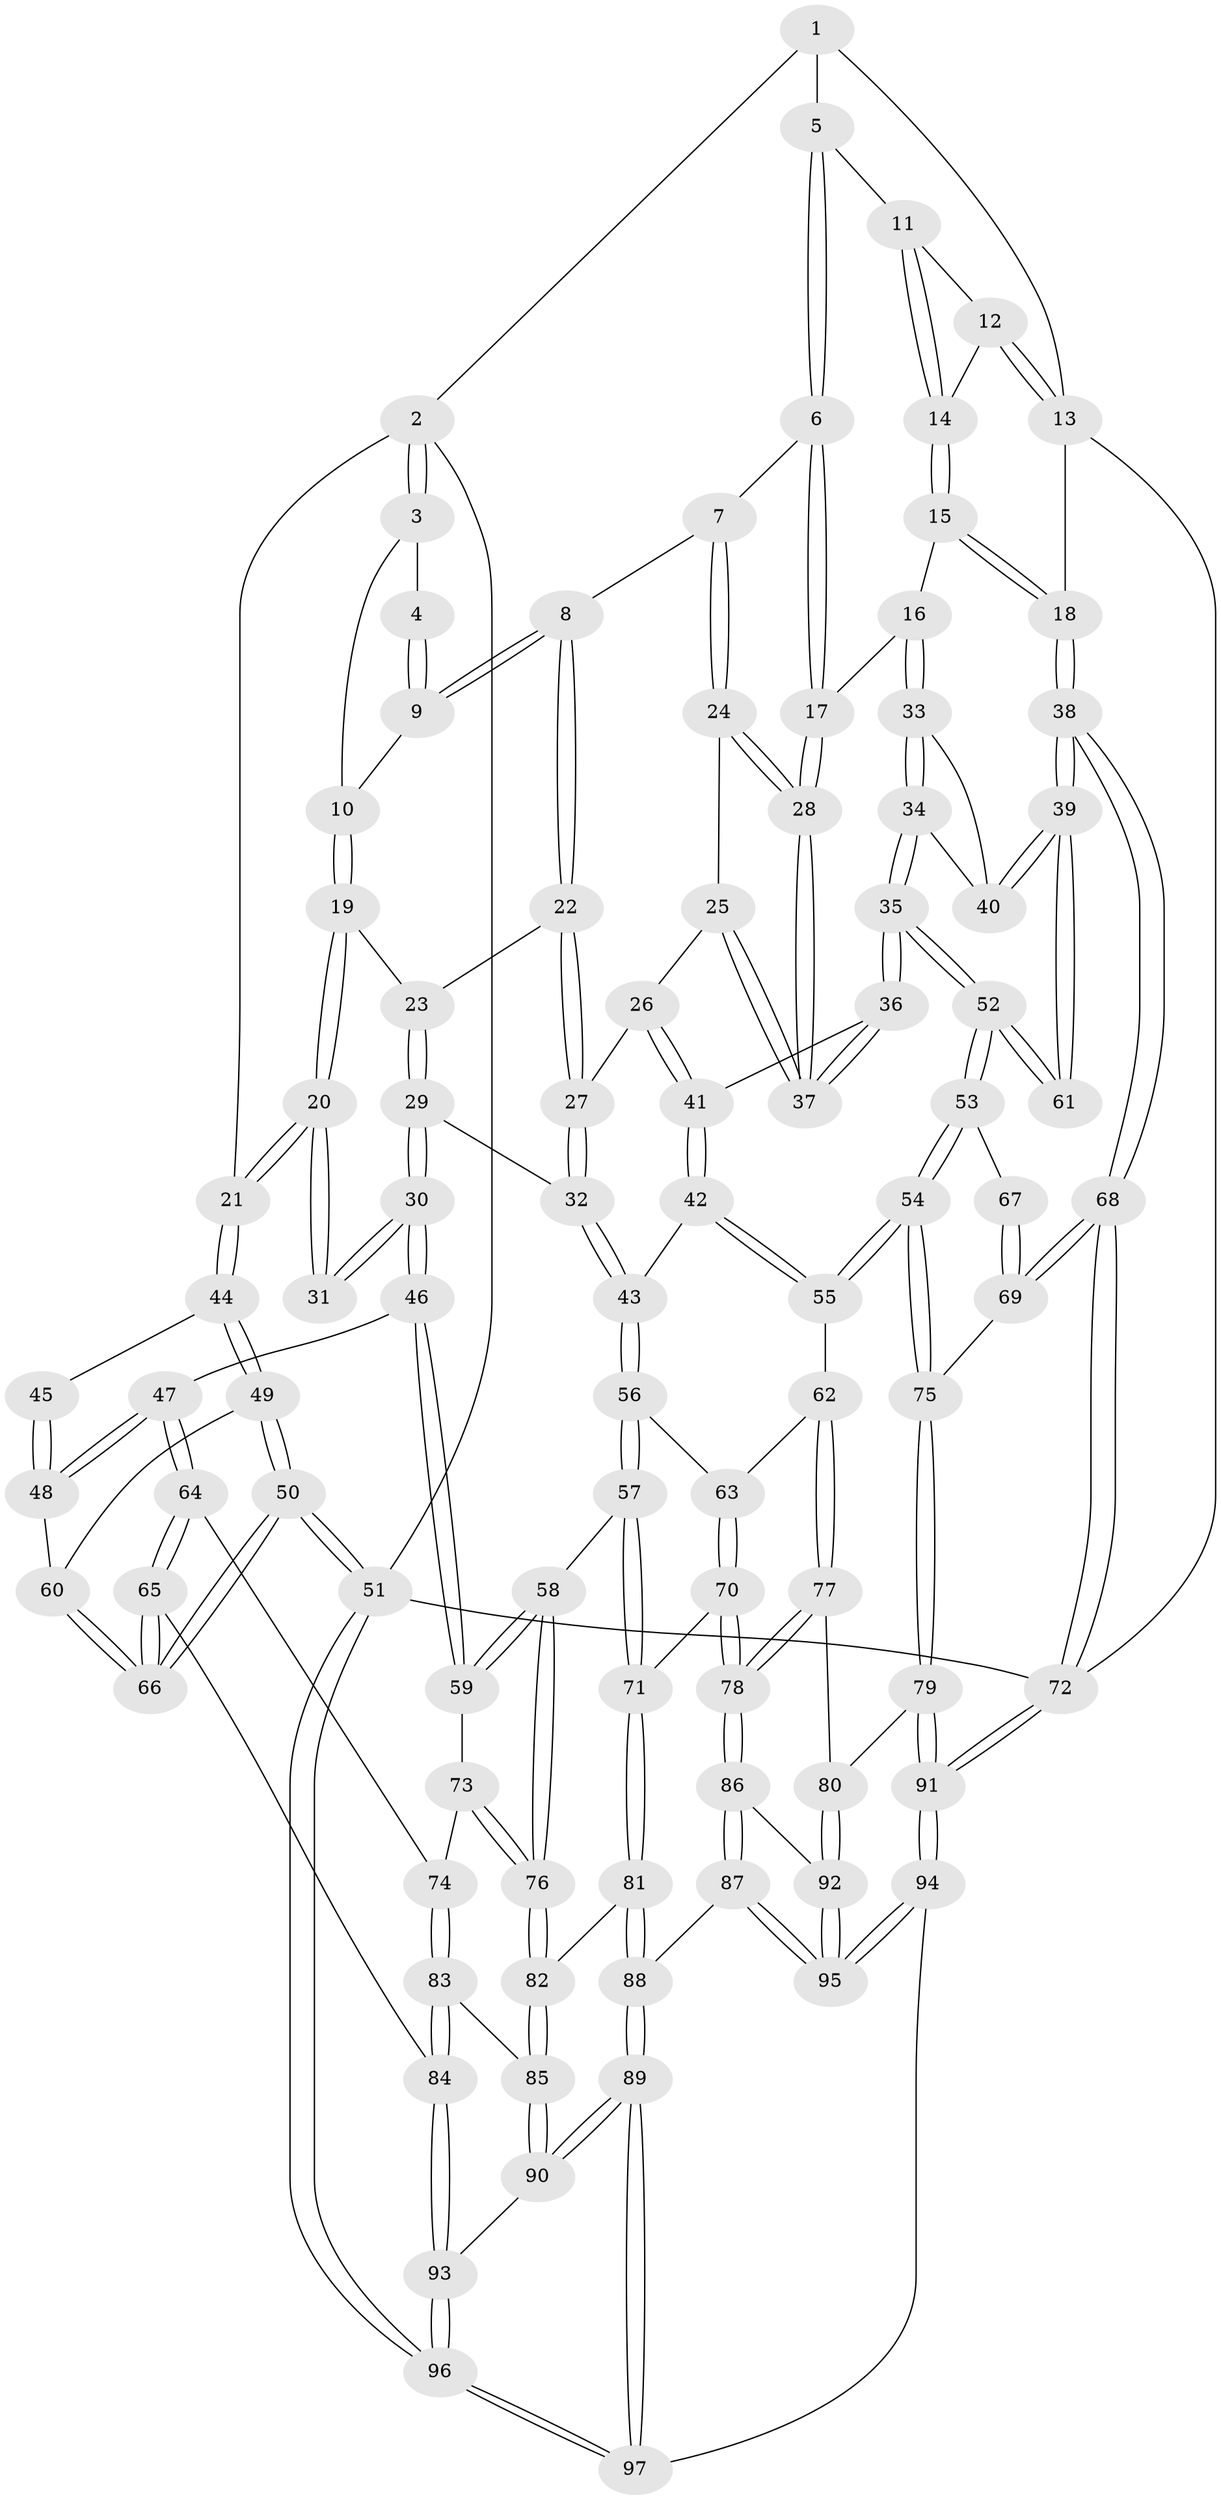// Generated by graph-tools (version 1.1) at 2025/38/03/09/25 02:38:52]
// undirected, 97 vertices, 239 edges
graph export_dot {
graph [start="1"]
  node [color=gray90,style=filled];
  1 [pos="+0.7044175184416868+0"];
  2 [pos="+0+0"];
  3 [pos="+0.10215317274108075+0"];
  4 [pos="+0.4090052253858059+0"];
  5 [pos="+0.7229404929770396+0"];
  6 [pos="+0.7083854103709455+0.0866327875525901"];
  7 [pos="+0.5258678939530355+0.17829487920055057"];
  8 [pos="+0.49955623013568573+0.16558077693473108"];
  9 [pos="+0.42920133519918624+0.08093489706788079"];
  10 [pos="+0.2757201703876869+0.1740983596387067"];
  11 [pos="+0.8965628844970577+0.06405409410951021"];
  12 [pos="+1+0.07268931870583213"];
  13 [pos="+1+0"];
  14 [pos="+0.8919720933900148+0.16838378896508094"];
  15 [pos="+0.8523714260116577+0.20901959097302045"];
  16 [pos="+0.7941158341280022+0.2084274303547513"];
  17 [pos="+0.7663622431342737+0.19480948311736893"];
  18 [pos="+1+0.3807724267913882"];
  19 [pos="+0.2692602453392567+0.1991208088506572"];
  20 [pos="+0.19110021857316611+0.24358562608820883"];
  21 [pos="+0+0.010536839307278152"];
  22 [pos="+0.3797737077908942+0.24480505488181536"];
  23 [pos="+0.31071231921481035+0.23189754644749166"];
  24 [pos="+0.5321181697416635+0.23008712519614494"];
  25 [pos="+0.5014122418237568+0.3024110951347764"];
  26 [pos="+0.4499762702381754+0.36544100094549964"];
  27 [pos="+0.44054876750008376+0.3672352177611384"];
  28 [pos="+0.6701936369031393+0.3319531195599466"];
  29 [pos="+0.33738100612533123+0.4287226471663238"];
  30 [pos="+0.2229556238444649+0.4433869841191929"];
  31 [pos="+0.1862585401071413+0.3798825600571895"];
  32 [pos="+0.35016162035720905+0.43124510916804715"];
  33 [pos="+0.8244492189074107+0.33011187232807676"];
  34 [pos="+0.7185122132125354+0.4568675154408427"];
  35 [pos="+0.7015942777753565+0.4674570086023984"];
  36 [pos="+0.6670177467778051+0.4251221080083579"];
  37 [pos="+0.665047861341249+0.40510324226457023"];
  38 [pos="+1+0.42665012941873043"];
  39 [pos="+1+0.43197238036517915"];
  40 [pos="+0.9360855581677486+0.40070477697791324"];
  41 [pos="+0.54372857406475+0.43279434984392"];
  42 [pos="+0.4913400846224915+0.5366092209594184"];
  43 [pos="+0.3989047261993405+0.5188583282361592"];
  44 [pos="+0+0.19530298800563506"];
  45 [pos="+0.02737282438114421+0.360493438796847"];
  46 [pos="+0.1839623107139092+0.514900721755137"];
  47 [pos="+0.14419421148985362+0.5399928217193315"];
  48 [pos="+0.07659056561534228+0.5375409586735566"];
  49 [pos="+0+0.5407344537913543"];
  50 [pos="+0+0.915180004200016"];
  51 [pos="+0+1"];
  52 [pos="+0.7096229435825022+0.5235606530303473"];
  53 [pos="+0.7093179672928948+0.5273069474030452"];
  54 [pos="+0.6896918318266969+0.5710984695976685"];
  55 [pos="+0.5340622143332977+0.5880201078132421"];
  56 [pos="+0.3821819996140978+0.5706313628267158"];
  57 [pos="+0.32674525773835195+0.6272199127412693"];
  58 [pos="+0.3064382623183736+0.6281122790883548"];
  59 [pos="+0.2722752931387527+0.607170144962095"];
  60 [pos="+0.038187107788060094+0.5486790721939921"];
  61 [pos="+1+0.46478820849849545"];
  62 [pos="+0.5149204618802554+0.6264762689738539"];
  63 [pos="+0.42849212831728983+0.6242798868326501"];
  64 [pos="+0.14559863835332604+0.6351718616483223"];
  65 [pos="+0.05029600041470571+0.763126873376847"];
  66 [pos="+0.046181288305196494+0.7635849569769769"];
  67 [pos="+0.8750950012987279+0.5902364414991208"];
  68 [pos="+1+1"];
  69 [pos="+0.8797292028496368+0.7102484389083076"];
  70 [pos="+0.4103095323635747+0.7089240933854015"];
  71 [pos="+0.3768663779421604+0.695100008371741"];
  72 [pos="+1+1"];
  73 [pos="+0.22087116202808893+0.6660558247880108"];
  74 [pos="+0.1916187339211717+0.6806743289796503"];
  75 [pos="+0.7064390274760997+0.6816771930406861"];
  76 [pos="+0.2776011787596339+0.690120403870262"];
  77 [pos="+0.5103031126846368+0.6795684897888278"];
  78 [pos="+0.4424700650503466+0.739064290377815"];
  79 [pos="+0.6872660221666533+0.7201253651828646"];
  80 [pos="+0.6165672005353992+0.7389945593108872"];
  81 [pos="+0.30064596489217443+0.7527471536628341"];
  82 [pos="+0.2659867352257195+0.7387606865697702"];
  83 [pos="+0.21436232099630173+0.753308701054851"];
  84 [pos="+0.1296183497972867+0.7903177428139042"];
  85 [pos="+0.22017760790399304+0.7544300272990342"];
  86 [pos="+0.44353373242376276+0.7804150451676151"];
  87 [pos="+0.43435098540880684+0.7934831887243338"];
  88 [pos="+0.36556320003166676+0.8493852173469197"];
  89 [pos="+0.336841978845837+0.9166969818675222"];
  90 [pos="+0.264110563912832+0.8715999698929031"];
  91 [pos="+0.8213769893397228+1"];
  92 [pos="+0.5541899493235148+0.8093106334362304"];
  93 [pos="+0.16206518186600363+0.8709627293692928"];
  94 [pos="+0.6379266296540411+1"];
  95 [pos="+0.6187405667168471+1"];
  96 [pos="+0+1"];
  97 [pos="+0.3673760243854604+1"];
  1 -- 2;
  1 -- 5;
  1 -- 13;
  2 -- 3;
  2 -- 3;
  2 -- 21;
  2 -- 51;
  3 -- 4;
  3 -- 10;
  4 -- 9;
  4 -- 9;
  5 -- 6;
  5 -- 6;
  5 -- 11;
  6 -- 7;
  6 -- 17;
  6 -- 17;
  7 -- 8;
  7 -- 24;
  7 -- 24;
  8 -- 9;
  8 -- 9;
  8 -- 22;
  8 -- 22;
  9 -- 10;
  10 -- 19;
  10 -- 19;
  11 -- 12;
  11 -- 14;
  11 -- 14;
  12 -- 13;
  12 -- 13;
  12 -- 14;
  13 -- 18;
  13 -- 72;
  14 -- 15;
  14 -- 15;
  15 -- 16;
  15 -- 18;
  15 -- 18;
  16 -- 17;
  16 -- 33;
  16 -- 33;
  17 -- 28;
  17 -- 28;
  18 -- 38;
  18 -- 38;
  19 -- 20;
  19 -- 20;
  19 -- 23;
  20 -- 21;
  20 -- 21;
  20 -- 31;
  20 -- 31;
  21 -- 44;
  21 -- 44;
  22 -- 23;
  22 -- 27;
  22 -- 27;
  23 -- 29;
  23 -- 29;
  24 -- 25;
  24 -- 28;
  24 -- 28;
  25 -- 26;
  25 -- 37;
  25 -- 37;
  26 -- 27;
  26 -- 41;
  26 -- 41;
  27 -- 32;
  27 -- 32;
  28 -- 37;
  28 -- 37;
  29 -- 30;
  29 -- 30;
  29 -- 32;
  30 -- 31;
  30 -- 31;
  30 -- 46;
  30 -- 46;
  32 -- 43;
  32 -- 43;
  33 -- 34;
  33 -- 34;
  33 -- 40;
  34 -- 35;
  34 -- 35;
  34 -- 40;
  35 -- 36;
  35 -- 36;
  35 -- 52;
  35 -- 52;
  36 -- 37;
  36 -- 37;
  36 -- 41;
  38 -- 39;
  38 -- 39;
  38 -- 68;
  38 -- 68;
  39 -- 40;
  39 -- 40;
  39 -- 61;
  39 -- 61;
  41 -- 42;
  41 -- 42;
  42 -- 43;
  42 -- 55;
  42 -- 55;
  43 -- 56;
  43 -- 56;
  44 -- 45;
  44 -- 49;
  44 -- 49;
  45 -- 48;
  45 -- 48;
  46 -- 47;
  46 -- 59;
  46 -- 59;
  47 -- 48;
  47 -- 48;
  47 -- 64;
  47 -- 64;
  48 -- 60;
  49 -- 50;
  49 -- 50;
  49 -- 60;
  50 -- 51;
  50 -- 51;
  50 -- 66;
  50 -- 66;
  51 -- 96;
  51 -- 96;
  51 -- 72;
  52 -- 53;
  52 -- 53;
  52 -- 61;
  52 -- 61;
  53 -- 54;
  53 -- 54;
  53 -- 67;
  54 -- 55;
  54 -- 55;
  54 -- 75;
  54 -- 75;
  55 -- 62;
  56 -- 57;
  56 -- 57;
  56 -- 63;
  57 -- 58;
  57 -- 71;
  57 -- 71;
  58 -- 59;
  58 -- 59;
  58 -- 76;
  58 -- 76;
  59 -- 73;
  60 -- 66;
  60 -- 66;
  62 -- 63;
  62 -- 77;
  62 -- 77;
  63 -- 70;
  63 -- 70;
  64 -- 65;
  64 -- 65;
  64 -- 74;
  65 -- 66;
  65 -- 66;
  65 -- 84;
  67 -- 69;
  67 -- 69;
  68 -- 69;
  68 -- 69;
  68 -- 72;
  68 -- 72;
  69 -- 75;
  70 -- 71;
  70 -- 78;
  70 -- 78;
  71 -- 81;
  71 -- 81;
  72 -- 91;
  72 -- 91;
  73 -- 74;
  73 -- 76;
  73 -- 76;
  74 -- 83;
  74 -- 83;
  75 -- 79;
  75 -- 79;
  76 -- 82;
  76 -- 82;
  77 -- 78;
  77 -- 78;
  77 -- 80;
  78 -- 86;
  78 -- 86;
  79 -- 80;
  79 -- 91;
  79 -- 91;
  80 -- 92;
  80 -- 92;
  81 -- 82;
  81 -- 88;
  81 -- 88;
  82 -- 85;
  82 -- 85;
  83 -- 84;
  83 -- 84;
  83 -- 85;
  84 -- 93;
  84 -- 93;
  85 -- 90;
  85 -- 90;
  86 -- 87;
  86 -- 87;
  86 -- 92;
  87 -- 88;
  87 -- 95;
  87 -- 95;
  88 -- 89;
  88 -- 89;
  89 -- 90;
  89 -- 90;
  89 -- 97;
  89 -- 97;
  90 -- 93;
  91 -- 94;
  91 -- 94;
  92 -- 95;
  92 -- 95;
  93 -- 96;
  93 -- 96;
  94 -- 95;
  94 -- 95;
  94 -- 97;
  96 -- 97;
  96 -- 97;
}
